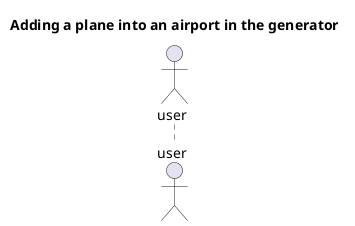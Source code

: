 @startuml Adding plane to airport
title Adding a plane into an airport in the generator

actor user
